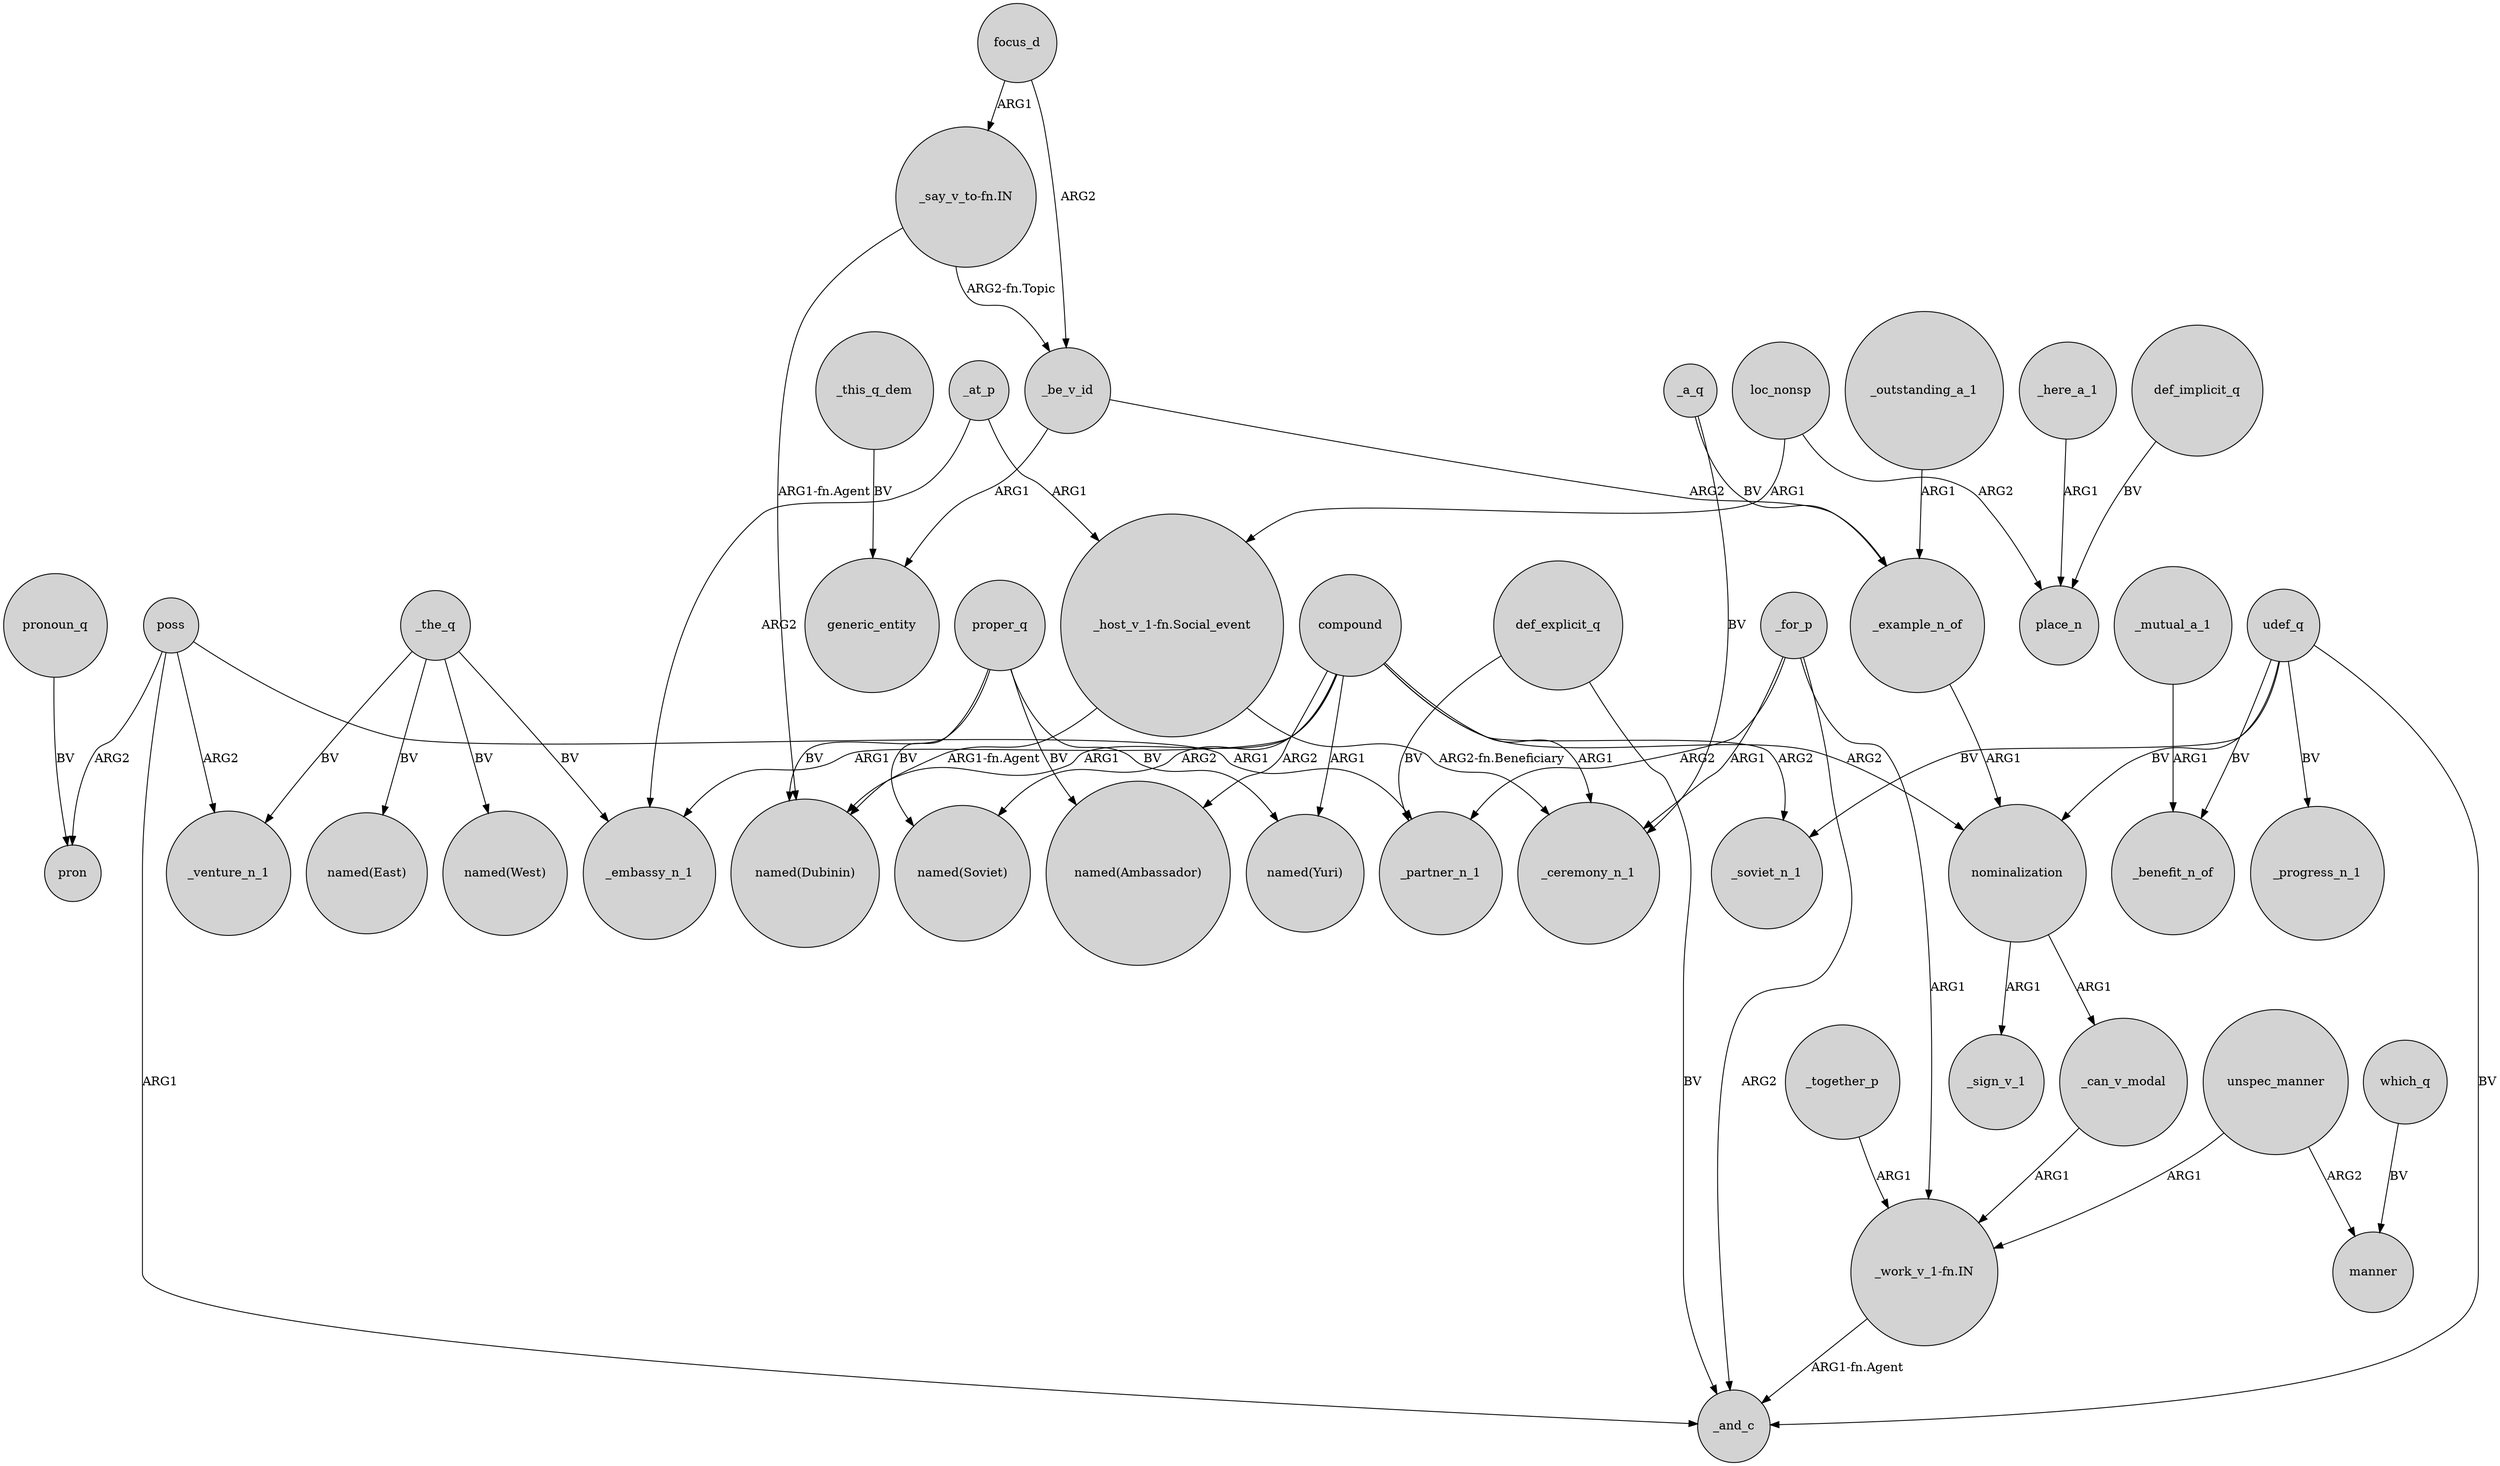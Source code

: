 digraph {
	node [shape=circle style=filled]
	focus_d -> _be_v_id [label=ARG2]
	"_work_v_1-fn.IN" -> _and_c [label="ARG1-fn.Agent"]
	_here_a_1 -> place_n [label=ARG1]
	poss -> pron [label=ARG2]
	poss -> _and_c [label=ARG1]
	_together_p -> "_work_v_1-fn.IN" [label=ARG1]
	compound -> "named(Yuri)" [label=ARG1]
	_the_q -> "named(East)" [label=BV]
	def_explicit_q -> _and_c [label=BV]
	poss -> _venture_n_1 [label=ARG2]
	"_host_v_1-fn.Social_event" -> "named(Dubinin)" [label="ARG1-fn.Agent"]
	nominalization -> _sign_v_1 [label=ARG1]
	unspec_manner -> "_work_v_1-fn.IN" [label=ARG1]
	_for_p -> _and_c [label=ARG2]
	_example_n_of -> nominalization [label=ARG1]
	compound -> _ceremony_n_1 [label=ARG1]
	compound -> nominalization [label=ARG2]
	_be_v_id -> generic_entity [label=ARG1]
	_at_p -> "_host_v_1-fn.Social_event" [label=ARG1]
	_the_q -> _embassy_n_1 [label=BV]
	compound -> _embassy_n_1 [label=ARG1]
	which_q -> manner [label=BV]
	def_explicit_q -> _partner_n_1 [label=BV]
	loc_nonsp -> "_host_v_1-fn.Social_event" [label=ARG1]
	proper_q -> "named(Soviet)" [label=BV]
	def_implicit_q -> place_n [label=BV]
	"_say_v_to-fn.IN" -> _be_v_id [label="ARG2-fn.Topic"]
	proper_q -> "named(Dubinin)" [label=BV]
	compound -> "named(Ambassador)" [label=ARG2]
	proper_q -> "named(Ambassador)" [label=BV]
	pronoun_q -> pron [label=BV]
	"_host_v_1-fn.Social_event" -> _ceremony_n_1 [label="ARG2-fn.Beneficiary"]
	poss -> _partner_n_1 [label=ARG1]
	_be_v_id -> _example_n_of [label=ARG2]
	_this_q_dem -> generic_entity [label=BV]
	proper_q -> "named(Yuri)" [label=BV]
	compound -> _soviet_n_1 [label=ARG2]
	_at_p -> _embassy_n_1 [label=ARG2]
	nominalization -> _can_v_modal [label=ARG1]
	_for_p -> "_work_v_1-fn.IN" [label=ARG1]
	_the_q -> _venture_n_1 [label=BV]
	compound -> "named(Soviet)" [label=ARG2]
	udef_q -> nominalization [label=BV]
	_a_q -> _ceremony_n_1 [label=BV]
	udef_q -> _progress_n_1 [label=BV]
	_a_q -> _example_n_of [label=BV]
	loc_nonsp -> place_n [label=ARG2]
	"_say_v_to-fn.IN" -> "named(Dubinin)" [label="ARG1-fn.Agent"]
	_outstanding_a_1 -> _example_n_of [label=ARG1]
	_the_q -> "named(West)" [label=BV]
	_can_v_modal -> "_work_v_1-fn.IN" [label=ARG1]
	udef_q -> _and_c [label=BV]
	compound -> "named(Dubinin)" [label=ARG1]
	udef_q -> _soviet_n_1 [label=BV]
	_mutual_a_1 -> _benefit_n_of [label=ARG1]
	unspec_manner -> manner [label=ARG2]
	udef_q -> _benefit_n_of [label=BV]
	_for_p -> _partner_n_1 [label=ARG2]
	_for_p -> _ceremony_n_1 [label=ARG1]
	focus_d -> "_say_v_to-fn.IN" [label=ARG1]
}
